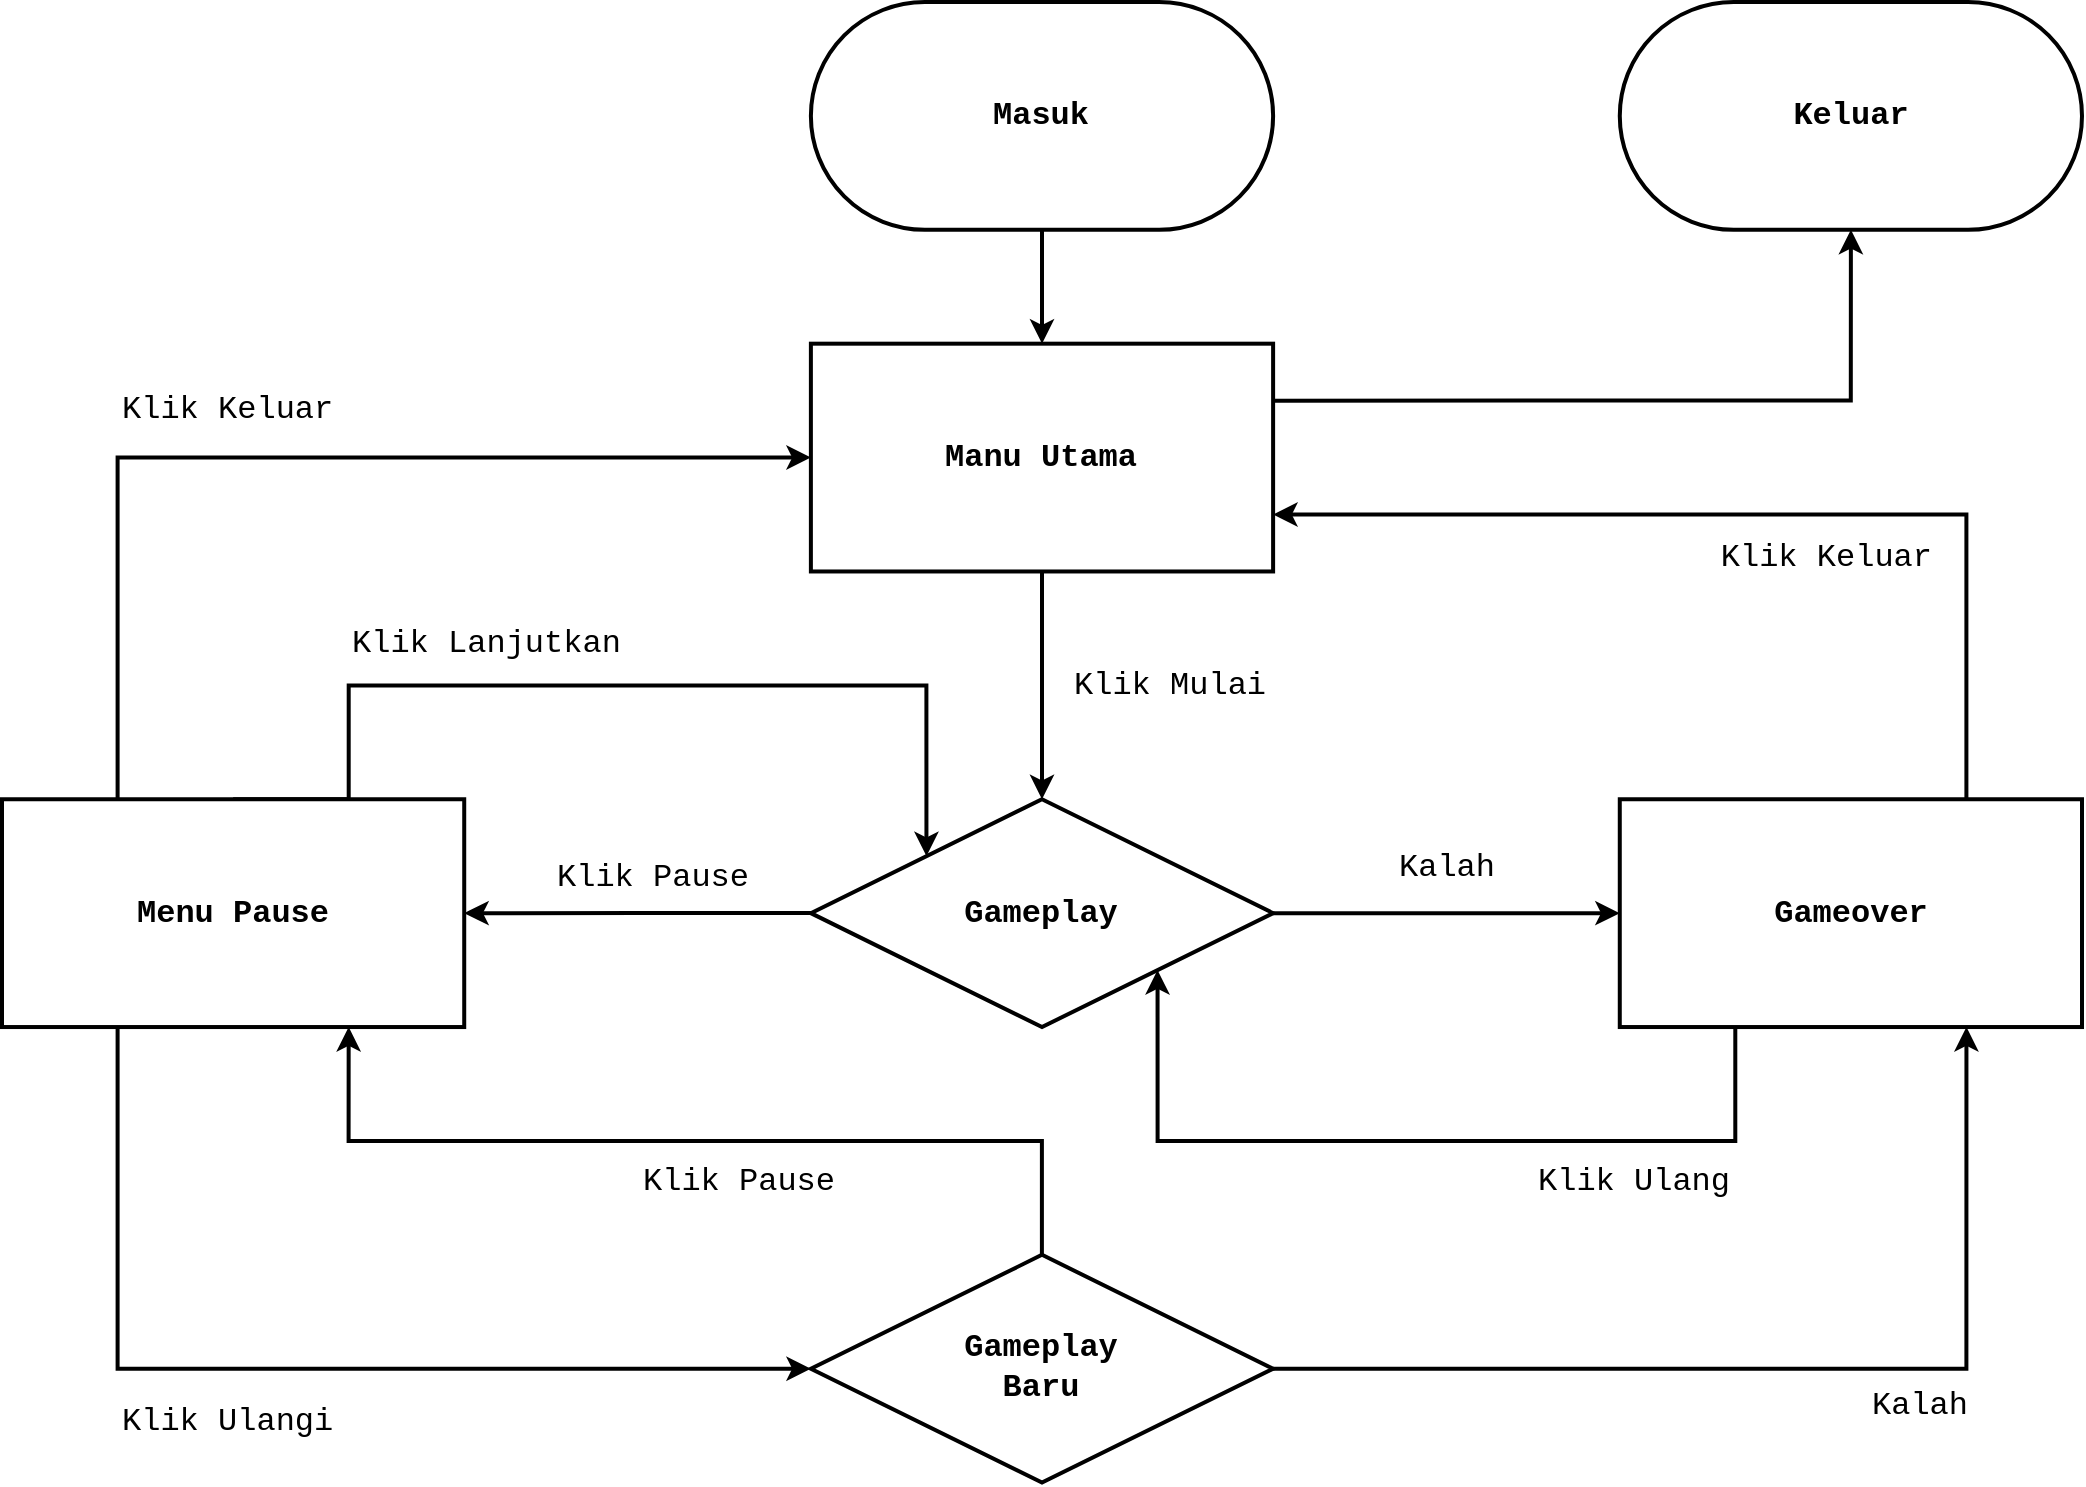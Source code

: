 <mxfile version="16.1.0" type="device"><diagram id="6a731a19-8d31-9384-78a2-239565b7b9f0" name="Page-1"><mxGraphModel dx="1673" dy="887" grid="0" gridSize="10" guides="1" tooltips="1" connect="1" arrows="1" fold="1" page="1" pageScale="1" pageWidth="1169" pageHeight="827" background="none" math="0" shadow="0"><root><mxCell id="0"/><mxCell id="1" parent="0"/><mxCell id="wycBYFE3BGR_Ns-xmdMU-58" value="&lt;b style=&quot;font-family: &amp;#34;helvetica&amp;#34; ; font-size: 12px&quot;&gt;&lt;font face=&quot;Courier New&quot; style=&quot;font-size: 16px&quot;&gt;Manu Utama&lt;/font&gt;&lt;/b&gt;" style="rounded=0;whiteSpace=wrap;html=1;fontFamily=Courier New;fontSize=16;strokeWidth=2;" vertex="1" parent="1"><mxGeometry x="464.444" y="214.84" width="231.111" height="113.893" as="geometry"/></mxCell><mxCell id="wycBYFE3BGR_Ns-xmdMU-59" value="&lt;b style=&quot;font-family: &amp;#34;helvetica&amp;#34; ; font-size: 12px&quot;&gt;&lt;font face=&quot;Courier New&quot; style=&quot;font-size: 16px&quot;&gt;Gameplay&lt;/font&gt;&lt;/b&gt;" style="rhombus;whiteSpace=wrap;html=1;fontFamily=Courier New;fontSize=16;strokeWidth=2;" vertex="1" parent="1"><mxGeometry x="464.444" y="442.626" width="231.111" height="113.893" as="geometry"/></mxCell><mxCell id="wycBYFE3BGR_Ns-xmdMU-61" value="" style="edgeStyle=orthogonalEdgeStyle;rounded=0;orthogonalLoop=1;jettySize=auto;html=1;fontFamily=Courier New;fontSize=16;strokeWidth=2;" edge="1" parent="1" source="wycBYFE3BGR_Ns-xmdMU-58" target="wycBYFE3BGR_Ns-xmdMU-59"><mxGeometry relative="1" as="geometry"/></mxCell><mxCell id="wycBYFE3BGR_Ns-xmdMU-64" value="Klik Mulai" style="text;html=1;strokeColor=none;fillColor=none;align=left;verticalAlign=middle;whiteSpace=wrap;rounded=0;fontFamily=Courier New;fontSize=16;" vertex="1" parent="1"><mxGeometry x="594.444" y="357.206" width="158.889" height="56.947" as="geometry"/></mxCell><mxCell id="wycBYFE3BGR_Ns-xmdMU-67" value="" style="edgeStyle=orthogonalEdgeStyle;rounded=0;orthogonalLoop=1;jettySize=auto;html=1;fontFamily=Courier New;fontSize=16;strokeWidth=2;" edge="1" parent="1" source="wycBYFE3BGR_Ns-xmdMU-66" target="wycBYFE3BGR_Ns-xmdMU-58"><mxGeometry relative="1" as="geometry"/></mxCell><mxCell id="wycBYFE3BGR_Ns-xmdMU-66" value="&lt;b style=&quot;font-family: &amp;#34;helvetica&amp;#34; ; font-size: 12px&quot;&gt;&lt;font face=&quot;Courier New&quot; style=&quot;font-size: 16px&quot;&gt;Masuk&lt;/font&gt;&lt;/b&gt;" style="rounded=1;whiteSpace=wrap;html=1;fontFamily=Courier New;fontSize=16;strokeWidth=2;arcSize=50;" vertex="1" parent="1"><mxGeometry x="464.444" y="44" width="231.111" height="113.893" as="geometry"/></mxCell><mxCell id="wycBYFE3BGR_Ns-xmdMU-68" value="&lt;b style=&quot;font-family: &amp;#34;helvetica&amp;#34; ; font-size: 12px&quot;&gt;&lt;font face=&quot;Courier New&quot; style=&quot;font-size: 16px&quot;&gt;Keluar&lt;/font&gt;&lt;/b&gt;" style="rounded=1;whiteSpace=wrap;html=1;fontFamily=Courier New;fontSize=16;strokeWidth=2;arcSize=50;" vertex="1" parent="1"><mxGeometry x="868.889" y="44" width="231.111" height="113.893" as="geometry"/></mxCell><mxCell id="wycBYFE3BGR_Ns-xmdMU-69" style="edgeStyle=orthogonalEdgeStyle;rounded=0;orthogonalLoop=1;jettySize=auto;html=1;entryX=0.5;entryY=1;entryDx=0;entryDy=0;fontFamily=Courier New;fontSize=16;strokeWidth=2;exitX=1;exitY=0.25;exitDx=0;exitDy=0;" edge="1" parent="1" source="wycBYFE3BGR_Ns-xmdMU-58" target="wycBYFE3BGR_Ns-xmdMU-68"><mxGeometry relative="1" as="geometry"/></mxCell><mxCell id="wycBYFE3BGR_Ns-xmdMU-73" style="edgeStyle=orthogonalEdgeStyle;rounded=0;orthogonalLoop=1;jettySize=auto;html=1;entryX=1;entryY=0.75;entryDx=0;entryDy=0;fontFamily=Courier New;fontSize=16;strokeWidth=2;" edge="1" parent="1" source="wycBYFE3BGR_Ns-xmdMU-70" target="wycBYFE3BGR_Ns-xmdMU-58"><mxGeometry relative="1" as="geometry"><Array as="points"><mxPoint x="1042.222" y="300.26"/></Array></mxGeometry></mxCell><mxCell id="wycBYFE3BGR_Ns-xmdMU-76" style="edgeStyle=orthogonalEdgeStyle;rounded=0;orthogonalLoop=1;jettySize=auto;html=1;fontFamily=Courier New;fontSize=16;strokeWidth=2;entryX=1;entryY=1;entryDx=0;entryDy=0;" edge="1" parent="1" source="wycBYFE3BGR_Ns-xmdMU-70" target="wycBYFE3BGR_Ns-xmdMU-59"><mxGeometry relative="1" as="geometry"><mxPoint x="854.444" y="646.21" as="targetPoint"/><Array as="points"><mxPoint x="926.667" y="613.466"/><mxPoint x="637.778" y="613.466"/></Array></mxGeometry></mxCell><mxCell id="wycBYFE3BGR_Ns-xmdMU-70" value="&lt;b style=&quot;font-family: &amp;#34;helvetica&amp;#34; ; font-size: 12px&quot;&gt;&lt;font face=&quot;Courier New&quot; style=&quot;font-size: 16px&quot;&gt;Gameover&lt;/font&gt;&lt;/b&gt;" style="rounded=0;whiteSpace=wrap;html=1;fontFamily=Courier New;fontSize=16;strokeWidth=2;" vertex="1" parent="1"><mxGeometry x="868.889" y="442.626" width="231.111" height="113.893" as="geometry"/></mxCell><mxCell id="wycBYFE3BGR_Ns-xmdMU-71" value="" style="edgeStyle=orthogonalEdgeStyle;rounded=0;orthogonalLoop=1;jettySize=auto;html=1;fontFamily=Courier New;fontSize=16;strokeWidth=2;" edge="1" parent="1" source="wycBYFE3BGR_Ns-xmdMU-59" target="wycBYFE3BGR_Ns-xmdMU-70"><mxGeometry relative="1" as="geometry"/></mxCell><mxCell id="wycBYFE3BGR_Ns-xmdMU-72" value="Kalah" style="text;html=1;strokeColor=none;fillColor=none;align=center;verticalAlign=middle;whiteSpace=wrap;rounded=0;fontFamily=Courier New;fontSize=16;" vertex="1" parent="1"><mxGeometry x="738.89" y="454" width="86.67" height="45.57" as="geometry"/></mxCell><mxCell id="wycBYFE3BGR_Ns-xmdMU-74" value="Klik Keluar" style="text;html=1;strokeColor=none;fillColor=none;align=right;verticalAlign=middle;whiteSpace=wrap;rounded=0;fontFamily=Courier New;fontSize=16;" vertex="1" parent="1"><mxGeometry x="854.44" y="300.26" width="173.33" height="43.74" as="geometry"/></mxCell><mxCell id="wycBYFE3BGR_Ns-xmdMU-77" value="Klik Ulang" style="text;html=1;strokeColor=none;fillColor=none;align=right;verticalAlign=middle;whiteSpace=wrap;rounded=0;fontFamily=Courier New;fontSize=16;" vertex="1" parent="1"><mxGeometry x="753.33" y="613.47" width="173.33" height="40.53" as="geometry"/></mxCell><mxCell id="wycBYFE3BGR_Ns-xmdMU-83" style="edgeStyle=orthogonalEdgeStyle;rounded=0;orthogonalLoop=1;jettySize=auto;html=1;exitX=0.5;exitY=0;exitDx=0;exitDy=0;fontFamily=Courier New;fontSize=16;strokeWidth=2;entryX=0;entryY=0;entryDx=0;entryDy=0;" edge="1" parent="1" source="wycBYFE3BGR_Ns-xmdMU-78" target="wycBYFE3BGR_Ns-xmdMU-59"><mxGeometry relative="1" as="geometry"><mxPoint x="348.889" y="328.733" as="targetPoint"/><Array as="points"><mxPoint x="233.333" y="442.626"/><mxPoint x="233.333" y="385.679"/><mxPoint x="522.222" y="385.679"/></Array></mxGeometry></mxCell><mxCell id="wycBYFE3BGR_Ns-xmdMU-85" style="edgeStyle=orthogonalEdgeStyle;rounded=0;orthogonalLoop=1;jettySize=auto;html=1;entryX=0;entryY=0.5;entryDx=0;entryDy=0;fontFamily=Courier New;fontSize=16;strokeWidth=2;" edge="1" parent="1" source="wycBYFE3BGR_Ns-xmdMU-78" target="wycBYFE3BGR_Ns-xmdMU-58"><mxGeometry relative="1" as="geometry"><Array as="points"><mxPoint x="117.778" y="271.786"/></Array></mxGeometry></mxCell><mxCell id="wycBYFE3BGR_Ns-xmdMU-78" value="&lt;b style=&quot;font-family: &amp;#34;helvetica&amp;#34; ; font-size: 12px&quot;&gt;&lt;font face=&quot;Courier New&quot; style=&quot;font-size: 16px&quot;&gt;Menu Pause&lt;/font&gt;&lt;/b&gt;" style="rounded=0;whiteSpace=wrap;html=1;fontFamily=Courier New;fontSize=16;strokeWidth=2;" vertex="1" parent="1"><mxGeometry x="60" y="442.626" width="231.111" height="113.893" as="geometry"/></mxCell><mxCell id="wycBYFE3BGR_Ns-xmdMU-79" style="edgeStyle=orthogonalEdgeStyle;rounded=0;orthogonalLoop=1;jettySize=auto;html=1;entryX=1;entryY=0.5;entryDx=0;entryDy=0;fontFamily=Courier New;fontSize=16;strokeWidth=2;" edge="1" parent="1" source="wycBYFE3BGR_Ns-xmdMU-59" target="wycBYFE3BGR_Ns-xmdMU-78"><mxGeometry relative="1" as="geometry"/></mxCell><mxCell id="wycBYFE3BGR_Ns-xmdMU-80" value="Klik Pause" style="text;html=1;strokeColor=none;fillColor=none;align=center;verticalAlign=middle;whiteSpace=wrap;rounded=0;fontFamily=Courier New;fontSize=16;" vertex="1" parent="1"><mxGeometry x="305.56" y="464" width="158.89" height="35.57" as="geometry"/></mxCell><mxCell id="wycBYFE3BGR_Ns-xmdMU-89" style="edgeStyle=orthogonalEdgeStyle;rounded=0;orthogonalLoop=1;jettySize=auto;html=1;entryX=0.75;entryY=1;entryDx=0;entryDy=0;fontFamily=Courier New;fontSize=16;strokeWidth=2;" edge="1" parent="1" source="wycBYFE3BGR_Ns-xmdMU-81" target="wycBYFE3BGR_Ns-xmdMU-70"><mxGeometry relative="1" as="geometry"/></mxCell><mxCell id="wycBYFE3BGR_Ns-xmdMU-91" style="edgeStyle=orthogonalEdgeStyle;rounded=0;orthogonalLoop=1;jettySize=auto;html=1;entryX=0.75;entryY=1;entryDx=0;entryDy=0;fontFamily=Courier New;fontSize=16;strokeWidth=2;" edge="1" parent="1" source="wycBYFE3BGR_Ns-xmdMU-81" target="wycBYFE3BGR_Ns-xmdMU-78"><mxGeometry relative="1" as="geometry"><Array as="points"><mxPoint x="580.0" y="613.466"/><mxPoint x="233.333" y="613.466"/></Array></mxGeometry></mxCell><mxCell id="wycBYFE3BGR_Ns-xmdMU-81" value="&lt;b style=&quot;font-family: &amp;#34;helvetica&amp;#34; ; font-size: 12px&quot;&gt;&lt;font face=&quot;Courier New&quot; style=&quot;font-size: 16px&quot;&gt;Gameplay&lt;br&gt;Baru&lt;/font&gt;&lt;/b&gt;" style="rhombus;whiteSpace=wrap;html=1;fontFamily=Courier New;fontSize=16;strokeWidth=2;" vertex="1" parent="1"><mxGeometry x="464.444" y="670.412" width="231.111" height="113.893" as="geometry"/></mxCell><mxCell id="wycBYFE3BGR_Ns-xmdMU-87" style="edgeStyle=orthogonalEdgeStyle;rounded=0;orthogonalLoop=1;jettySize=auto;html=1;entryX=0;entryY=0.5;entryDx=0;entryDy=0;fontFamily=Courier New;fontSize=16;strokeWidth=2;" edge="1" parent="1" source="wycBYFE3BGR_Ns-xmdMU-78" target="wycBYFE3BGR_Ns-xmdMU-81"><mxGeometry relative="1" as="geometry"><Array as="points"><mxPoint x="117.778" y="727.359"/></Array></mxGeometry></mxCell><mxCell id="wycBYFE3BGR_Ns-xmdMU-84" value="Klik Lanjutkan" style="text;html=1;strokeColor=none;fillColor=none;align=left;verticalAlign=middle;whiteSpace=wrap;rounded=0;fontFamily=Courier New;fontSize=16;" vertex="1" parent="1"><mxGeometry x="233.33" y="344" width="216.67" height="41.68" as="geometry"/></mxCell><mxCell id="wycBYFE3BGR_Ns-xmdMU-86" value="Klik Keluar" style="text;html=1;strokeColor=none;fillColor=none;align=left;verticalAlign=middle;whiteSpace=wrap;rounded=0;fontFamily=Courier New;fontSize=16;" vertex="1" parent="1"><mxGeometry x="117.78" y="224" width="173.33" height="47.79" as="geometry"/></mxCell><mxCell id="wycBYFE3BGR_Ns-xmdMU-88" value="Klik Ulangi" style="text;html=1;strokeColor=none;fillColor=none;align=left;verticalAlign=middle;whiteSpace=wrap;rounded=0;fontFamily=Courier New;fontSize=16;" vertex="1" parent="1"><mxGeometry x="117.78" y="733.05" width="216.67" height="40.95" as="geometry"/></mxCell><mxCell id="wycBYFE3BGR_Ns-xmdMU-90" value="Kalah" style="text;html=1;strokeColor=none;fillColor=none;align=right;verticalAlign=middle;whiteSpace=wrap;rounded=0;fontFamily=Courier New;fontSize=16;" vertex="1" parent="1"><mxGeometry x="958" y="728" width="86.67" height="36.64" as="geometry"/></mxCell><mxCell id="wycBYFE3BGR_Ns-xmdMU-92" value="Klik Pause" style="text;html=1;strokeColor=none;fillColor=none;align=center;verticalAlign=middle;whiteSpace=wrap;rounded=0;fontFamily=Courier New;fontSize=16;" vertex="1" parent="1"><mxGeometry x="348.89" y="613.47" width="158.89" height="40.53" as="geometry"/></mxCell></root></mxGraphModel></diagram></mxfile>